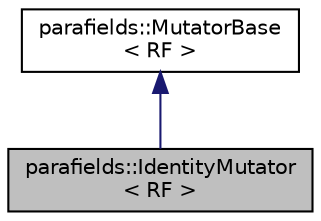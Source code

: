 digraph "parafields::IdentityMutator&lt; RF &gt;"
{
 // LATEX_PDF_SIZE
  edge [fontname="Helvetica",fontsize="10",labelfontname="Helvetica",labelfontsize="10"];
  node [fontname="Helvetica",fontsize="10",shape=record];
  Node1 [label="parafields::IdentityMutator\l\< RF \>",height=0.2,width=0.4,color="black", fillcolor="grey75", style="filled", fontcolor="black",tooltip="Default Identity mutator that leaves its argument unchanged."];
  Node2 -> Node1 [dir="back",color="midnightblue",fontsize="10",style="solid",fontname="Helvetica"];
  Node2 [label="parafields::MutatorBase\l\< RF \>",height=0.2,width=0.4,color="black", fillcolor="white", style="filled",URL="$a01030.html",tooltip="Abstract base class for value transformations."];
}
